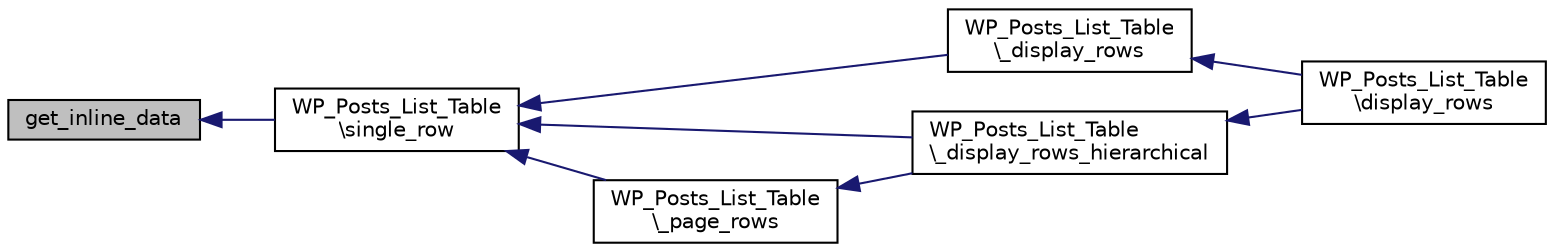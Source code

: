 digraph "get_inline_data"
{
  edge [fontname="Helvetica",fontsize="10",labelfontname="Helvetica",labelfontsize="10"];
  node [fontname="Helvetica",fontsize="10",shape=record];
  rankdir="LR";
  Node1 [label="get_inline_data",height=0.2,width=0.4,color="black", fillcolor="grey75", style="filled", fontcolor="black"];
  Node1 -> Node2 [dir="back",color="midnightblue",fontsize="10",style="solid",fontname="Helvetica"];
  Node2 [label="WP_Posts_List_Table\l\\single_row",height=0.2,width=0.4,color="black", fillcolor="white", style="filled",URL="$class_w_p___posts___list___table.html#af830e857df79301dd150092180deeb00"];
  Node2 -> Node3 [dir="back",color="midnightblue",fontsize="10",style="solid",fontname="Helvetica"];
  Node3 [label="WP_Posts_List_Table\l\\_display_rows",height=0.2,width=0.4,color="black", fillcolor="white", style="filled",URL="$class_w_p___posts___list___table.html#aa6d0a15bfdd863c020b8adcaa7b54a05"];
  Node3 -> Node4 [dir="back",color="midnightblue",fontsize="10",style="solid",fontname="Helvetica"];
  Node4 [label="WP_Posts_List_Table\l\\display_rows",height=0.2,width=0.4,color="black", fillcolor="white", style="filled",URL="$class_w_p___posts___list___table.html#aa47bbdb29b1893c04559b13d81682ecc"];
  Node2 -> Node5 [dir="back",color="midnightblue",fontsize="10",style="solid",fontname="Helvetica"];
  Node5 [label="WP_Posts_List_Table\l\\_display_rows_hierarchical",height=0.2,width=0.4,color="black", fillcolor="white", style="filled",URL="$class_w_p___posts___list___table.html#a4ba41aaa1eb2dc06f6e74e401804baf3"];
  Node5 -> Node4 [dir="back",color="midnightblue",fontsize="10",style="solid",fontname="Helvetica"];
  Node2 -> Node6 [dir="back",color="midnightblue",fontsize="10",style="solid",fontname="Helvetica"];
  Node6 [label="WP_Posts_List_Table\l\\_page_rows",height=0.2,width=0.4,color="black", fillcolor="white", style="filled",URL="$class_w_p___posts___list___table.html#a6ec3a3c4df5c7fd711c91564c4d213d8"];
  Node6 -> Node5 [dir="back",color="midnightblue",fontsize="10",style="solid",fontname="Helvetica"];
}
